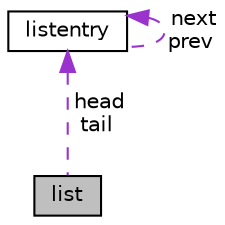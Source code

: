 digraph "list"
{
 // LATEX_PDF_SIZE
  edge [fontname="Helvetica",fontsize="10",labelfontname="Helvetica",labelfontsize="10"];
  node [fontname="Helvetica",fontsize="10",shape=record];
  Node1 [label="list",height=0.2,width=0.4,color="black", fillcolor="grey75", style="filled", fontcolor="black",tooltip="A linked list."];
  Node2 -> Node1 [dir="back",color="darkorchid3",fontsize="10",style="dashed",label=" head\ntail" ];
  Node2 [label="listentry",height=0.2,width=0.4,color="black", fillcolor="white", style="filled",URL="$structlistentry.html",tooltip="An element in a linked list."];
  Node2 -> Node2 [dir="back",color="darkorchid3",fontsize="10",style="dashed",label=" next\nprev" ];
}
